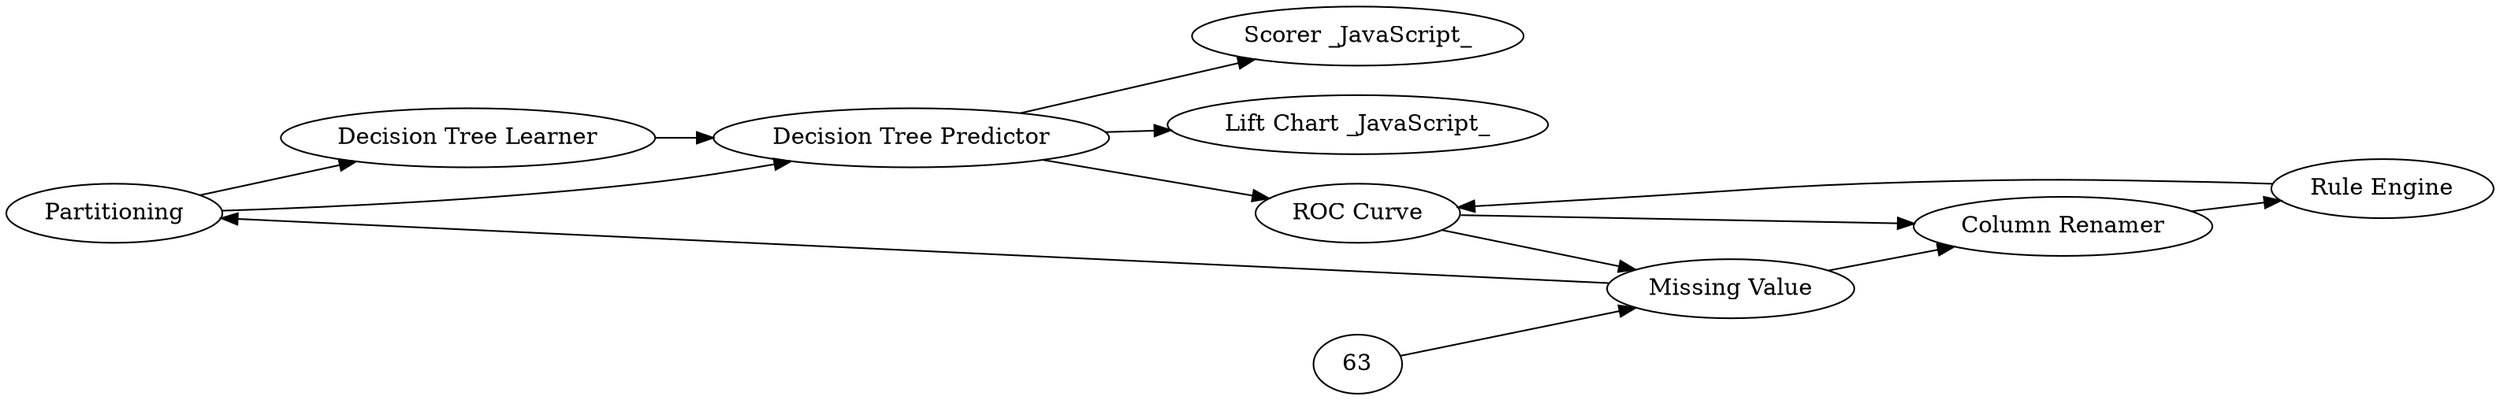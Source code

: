 digraph {
	2 [label=Partitioning]
	3 [label="Decision Tree Learner"]
	4 [label="Decision Tree Predictor"]
	5 [label="Scorer _JavaScript_"]
	58 [label="Lift Chart _JavaScript_"]
	59 [label="Missing Value"]
	59 [label="Missing Value"]
	65 [label="File Reader"]
	66 [label="Column Renamer"]
	67 [label="Number To String"]
	65 [label="Rule Engine"]
	66 [label="Table Reader"]
	67 [label="Column Renamer"]
	66 [label="ROC Curve"]
	59 -> 67
	65 -> 66
	66 -> 59
	66 -> 67
	67 -> 65
	2 -> 3
	2 -> 4
	3 -> 4
	4 -> 5
	4 -> 66
	4 -> 58
	59 -> 2
	63 -> 59
	rankdir=LR
}
